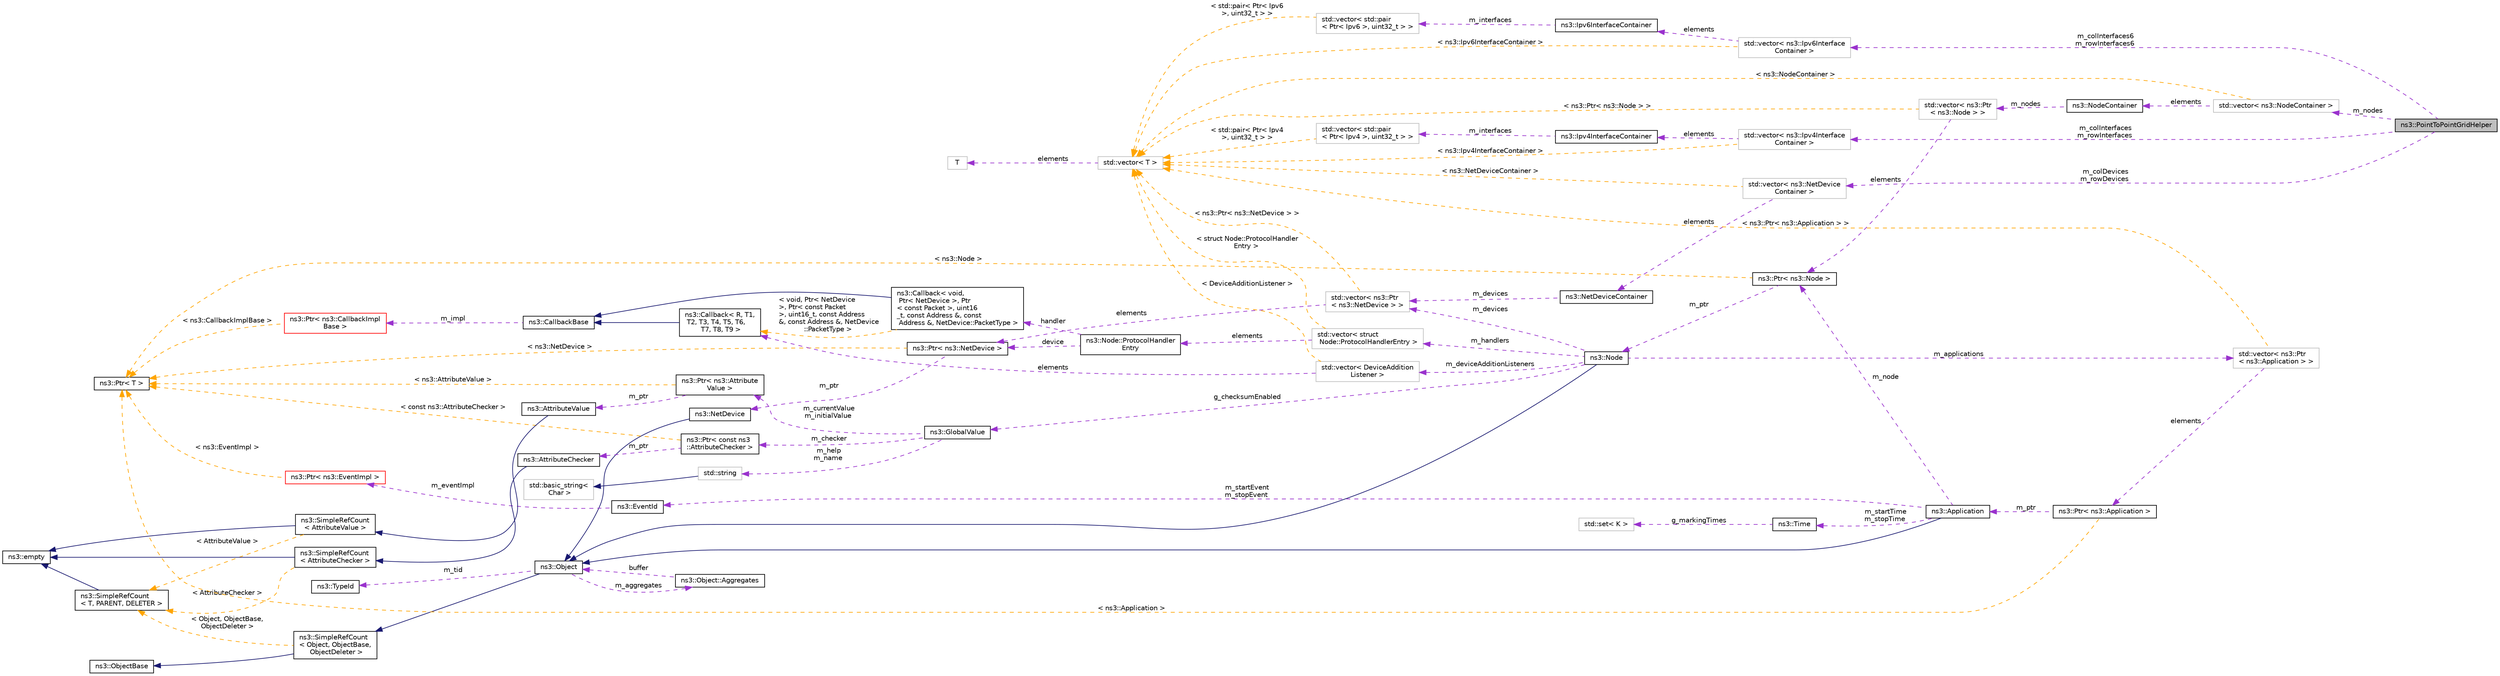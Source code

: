digraph "ns3::PointToPointGridHelper"
{
 // LATEX_PDF_SIZE
  edge [fontname="Helvetica",fontsize="10",labelfontname="Helvetica",labelfontsize="10"];
  node [fontname="Helvetica",fontsize="10",shape=record];
  rankdir="LR";
  Node1 [label="ns3::PointToPointGridHelper",height=0.2,width=0.4,color="black", fillcolor="grey75", style="filled", fontcolor="black",tooltip="A helper to make it easier to create a grid topology with p2p links."];
  Node2 -> Node1 [dir="back",color="darkorchid3",fontsize="10",style="dashed",label=" m_colDevices\nm_rowDevices" ,fontname="Helvetica"];
  Node2 [label="std::vector\< ns3::NetDevice\lContainer \>",height=0.2,width=0.4,color="grey75", fillcolor="white", style="filled",tooltip=" "];
  Node3 -> Node2 [dir="back",color="darkorchid3",fontsize="10",style="dashed",label=" elements" ,fontname="Helvetica"];
  Node3 [label="ns3::NetDeviceContainer",height=0.2,width=0.4,color="black", fillcolor="white", style="filled",URL="$classns3_1_1_net_device_container.html",tooltip="holds a vector of ns3::NetDevice pointers"];
  Node4 -> Node3 [dir="back",color="darkorchid3",fontsize="10",style="dashed",label=" m_devices" ,fontname="Helvetica"];
  Node4 [label="std::vector\< ns3::Ptr\l\< ns3::NetDevice \> \>",height=0.2,width=0.4,color="grey75", fillcolor="white", style="filled",tooltip=" "];
  Node5 -> Node4 [dir="back",color="darkorchid3",fontsize="10",style="dashed",label=" elements" ,fontname="Helvetica"];
  Node5 [label="ns3::Ptr\< ns3::NetDevice \>",height=0.2,width=0.4,color="black", fillcolor="white", style="filled",URL="$classns3_1_1_ptr.html",tooltip=" "];
  Node6 -> Node5 [dir="back",color="darkorchid3",fontsize="10",style="dashed",label=" m_ptr" ,fontname="Helvetica"];
  Node6 [label="ns3::NetDevice",height=0.2,width=0.4,color="black", fillcolor="white", style="filled",URL="$classns3_1_1_net_device.html",tooltip="Network layer to device interface."];
  Node7 -> Node6 [dir="back",color="midnightblue",fontsize="10",style="solid",fontname="Helvetica"];
  Node7 [label="ns3::Object",height=0.2,width=0.4,color="black", fillcolor="white", style="filled",URL="$classns3_1_1_object.html",tooltip="A base class which provides memory management and object aggregation."];
  Node8 -> Node7 [dir="back",color="midnightblue",fontsize="10",style="solid",fontname="Helvetica"];
  Node8 [label="ns3::SimpleRefCount\l\< Object, ObjectBase,\l ObjectDeleter \>",height=0.2,width=0.4,color="black", fillcolor="white", style="filled",URL="$classns3_1_1_simple_ref_count.html",tooltip=" "];
  Node9 -> Node8 [dir="back",color="midnightblue",fontsize="10",style="solid",fontname="Helvetica"];
  Node9 [label="ns3::ObjectBase",height=0.2,width=0.4,color="black", fillcolor="white", style="filled",URL="$classns3_1_1_object_base.html",tooltip="Anchor the ns-3 type and attribute system."];
  Node10 -> Node8 [dir="back",color="orange",fontsize="10",style="dashed",label=" \< Object, ObjectBase,\l ObjectDeleter \>" ,fontname="Helvetica"];
  Node10 [label="ns3::SimpleRefCount\l\< T, PARENT, DELETER \>",height=0.2,width=0.4,color="black", fillcolor="white", style="filled",URL="$classns3_1_1_simple_ref_count.html",tooltip="A template-based reference counting class."];
  Node11 -> Node10 [dir="back",color="midnightblue",fontsize="10",style="solid",fontname="Helvetica"];
  Node11 [label="ns3::empty",height=0.2,width=0.4,color="black", fillcolor="white", style="filled",URL="$classns3_1_1empty.html",tooltip="make Callback use a separate empty type"];
  Node12 -> Node7 [dir="back",color="darkorchid3",fontsize="10",style="dashed",label=" m_tid" ,fontname="Helvetica"];
  Node12 [label="ns3::TypeId",height=0.2,width=0.4,color="black", fillcolor="white", style="filled",URL="$classns3_1_1_type_id.html",tooltip="a unique identifier for an interface."];
  Node13 -> Node7 [dir="back",color="darkorchid3",fontsize="10",style="dashed",label=" m_aggregates" ,fontname="Helvetica"];
  Node13 [label="ns3::Object::Aggregates",height=0.2,width=0.4,color="black", fillcolor="white", style="filled",URL="$structns3_1_1_object_1_1_aggregates.html",tooltip="The list of Objects aggregated to this one."];
  Node7 -> Node13 [dir="back",color="darkorchid3",fontsize="10",style="dashed",label=" buffer" ,fontname="Helvetica"];
  Node14 -> Node5 [dir="back",color="orange",fontsize="10",style="dashed",label=" \< ns3::NetDevice \>" ,fontname="Helvetica"];
  Node14 [label="ns3::Ptr\< T \>",height=0.2,width=0.4,color="black", fillcolor="white", style="filled",URL="$classns3_1_1_ptr.html",tooltip="Smart pointer class similar to boost::intrusive_ptr."];
  Node15 -> Node4 [dir="back",color="orange",fontsize="10",style="dashed",label=" \< ns3::Ptr\< ns3::NetDevice \> \>" ,fontname="Helvetica"];
  Node15 [label="std::vector\< T \>",height=0.2,width=0.4,color="grey75", fillcolor="white", style="filled",tooltip=" "];
  Node16 -> Node15 [dir="back",color="darkorchid3",fontsize="10",style="dashed",label=" elements" ,fontname="Helvetica"];
  Node16 [label="T",height=0.2,width=0.4,color="grey75", fillcolor="white", style="filled",tooltip=" "];
  Node15 -> Node2 [dir="back",color="orange",fontsize="10",style="dashed",label=" \< ns3::NetDeviceContainer \>" ,fontname="Helvetica"];
  Node17 -> Node1 [dir="back",color="darkorchid3",fontsize="10",style="dashed",label=" m_colInterfaces\nm_rowInterfaces" ,fontname="Helvetica"];
  Node17 [label="std::vector\< ns3::Ipv4Interface\lContainer \>",height=0.2,width=0.4,color="grey75", fillcolor="white", style="filled",tooltip=" "];
  Node18 -> Node17 [dir="back",color="darkorchid3",fontsize="10",style="dashed",label=" elements" ,fontname="Helvetica"];
  Node18 [label="ns3::Ipv4InterfaceContainer",height=0.2,width=0.4,color="black", fillcolor="white", style="filled",URL="$classns3_1_1_ipv4_interface_container.html",tooltip="holds a vector of std::pair of Ptr<Ipv4> and interface index."];
  Node19 -> Node18 [dir="back",color="darkorchid3",fontsize="10",style="dashed",label=" m_interfaces" ,fontname="Helvetica"];
  Node19 [label="std::vector\< std::pair\l\< Ptr\< Ipv4 \>, uint32_t \> \>",height=0.2,width=0.4,color="grey75", fillcolor="white", style="filled",tooltip=" "];
  Node15 -> Node19 [dir="back",color="orange",fontsize="10",style="dashed",label=" \< std::pair\< Ptr\< Ipv4\l \>, uint32_t \> \>" ,fontname="Helvetica"];
  Node15 -> Node17 [dir="back",color="orange",fontsize="10",style="dashed",label=" \< ns3::Ipv4InterfaceContainer \>" ,fontname="Helvetica"];
  Node20 -> Node1 [dir="back",color="darkorchid3",fontsize="10",style="dashed",label=" m_nodes" ,fontname="Helvetica"];
  Node20 [label="std::vector\< ns3::NodeContainer \>",height=0.2,width=0.4,color="grey75", fillcolor="white", style="filled",tooltip=" "];
  Node21 -> Node20 [dir="back",color="darkorchid3",fontsize="10",style="dashed",label=" elements" ,fontname="Helvetica"];
  Node21 [label="ns3::NodeContainer",height=0.2,width=0.4,color="black", fillcolor="white", style="filled",URL="$classns3_1_1_node_container.html",tooltip="keep track of a set of node pointers."];
  Node22 -> Node21 [dir="back",color="darkorchid3",fontsize="10",style="dashed",label=" m_nodes" ,fontname="Helvetica"];
  Node22 [label="std::vector\< ns3::Ptr\l\< ns3::Node \> \>",height=0.2,width=0.4,color="grey75", fillcolor="white", style="filled",tooltip=" "];
  Node23 -> Node22 [dir="back",color="darkorchid3",fontsize="10",style="dashed",label=" elements" ,fontname="Helvetica"];
  Node23 [label="ns3::Ptr\< ns3::Node \>",height=0.2,width=0.4,color="black", fillcolor="white", style="filled",URL="$classns3_1_1_ptr.html",tooltip=" "];
  Node24 -> Node23 [dir="back",color="darkorchid3",fontsize="10",style="dashed",label=" m_ptr" ,fontname="Helvetica"];
  Node24 [label="ns3::Node",height=0.2,width=0.4,color="black", fillcolor="white", style="filled",URL="$classns3_1_1_node.html",tooltip="A network Node."];
  Node7 -> Node24 [dir="back",color="midnightblue",fontsize="10",style="solid",fontname="Helvetica"];
  Node25 -> Node24 [dir="back",color="darkorchid3",fontsize="10",style="dashed",label=" m_applications" ,fontname="Helvetica"];
  Node25 [label="std::vector\< ns3::Ptr\l\< ns3::Application \> \>",height=0.2,width=0.4,color="grey75", fillcolor="white", style="filled",tooltip=" "];
  Node26 -> Node25 [dir="back",color="darkorchid3",fontsize="10",style="dashed",label=" elements" ,fontname="Helvetica"];
  Node26 [label="ns3::Ptr\< ns3::Application \>",height=0.2,width=0.4,color="black", fillcolor="white", style="filled",URL="$classns3_1_1_ptr.html",tooltip=" "];
  Node27 -> Node26 [dir="back",color="darkorchid3",fontsize="10",style="dashed",label=" m_ptr" ,fontname="Helvetica"];
  Node27 [label="ns3::Application",height=0.2,width=0.4,color="black", fillcolor="white", style="filled",URL="$classns3_1_1_application.html",tooltip="The base class for all ns3 applications."];
  Node7 -> Node27 [dir="back",color="midnightblue",fontsize="10",style="solid",fontname="Helvetica"];
  Node28 -> Node27 [dir="back",color="darkorchid3",fontsize="10",style="dashed",label=" m_startEvent\nm_stopEvent" ,fontname="Helvetica"];
  Node28 [label="ns3::EventId",height=0.2,width=0.4,color="black", fillcolor="white", style="filled",URL="$classns3_1_1_event_id.html",tooltip="An identifier for simulation events."];
  Node29 -> Node28 [dir="back",color="darkorchid3",fontsize="10",style="dashed",label=" m_eventImpl" ,fontname="Helvetica"];
  Node29 [label="ns3::Ptr\< ns3::EventImpl \>",height=0.2,width=0.4,color="red", fillcolor="white", style="filled",URL="$classns3_1_1_ptr.html",tooltip=" "];
  Node14 -> Node29 [dir="back",color="orange",fontsize="10",style="dashed",label=" \< ns3::EventImpl \>" ,fontname="Helvetica"];
  Node23 -> Node27 [dir="back",color="darkorchid3",fontsize="10",style="dashed",label=" m_node" ,fontname="Helvetica"];
  Node32 -> Node27 [dir="back",color="darkorchid3",fontsize="10",style="dashed",label=" m_startTime\nm_stopTime" ,fontname="Helvetica"];
  Node32 [label="ns3::Time",height=0.2,width=0.4,color="black", fillcolor="white", style="filled",URL="$classns3_1_1_time.html",tooltip="Simulation virtual time values and global simulation resolution."];
  Node33 -> Node32 [dir="back",color="darkorchid3",fontsize="10",style="dashed",label=" g_markingTimes" ,fontname="Helvetica"];
  Node33 [label="std::set\< K \>",height=0.2,width=0.4,color="grey75", fillcolor="white", style="filled",tooltip=" "];
  Node14 -> Node26 [dir="back",color="orange",fontsize="10",style="dashed",label=" \< ns3::Application \>" ,fontname="Helvetica"];
  Node15 -> Node25 [dir="back",color="orange",fontsize="10",style="dashed",label=" \< ns3::Ptr\< ns3::Application \> \>" ,fontname="Helvetica"];
  Node4 -> Node24 [dir="back",color="darkorchid3",fontsize="10",style="dashed",label=" m_devices" ,fontname="Helvetica"];
  Node35 -> Node24 [dir="back",color="darkorchid3",fontsize="10",style="dashed",label=" g_checksumEnabled" ,fontname="Helvetica"];
  Node35 [label="ns3::GlobalValue",height=0.2,width=0.4,color="black", fillcolor="white", style="filled",URL="$classns3_1_1_global_value.html",tooltip="Hold a so-called 'global value'."];
  Node36 -> Node35 [dir="back",color="darkorchid3",fontsize="10",style="dashed",label=" m_currentValue\nm_initialValue" ,fontname="Helvetica"];
  Node36 [label="ns3::Ptr\< ns3::Attribute\lValue \>",height=0.2,width=0.4,color="black", fillcolor="white", style="filled",URL="$classns3_1_1_ptr.html",tooltip=" "];
  Node37 -> Node36 [dir="back",color="darkorchid3",fontsize="10",style="dashed",label=" m_ptr" ,fontname="Helvetica"];
  Node37 [label="ns3::AttributeValue",height=0.2,width=0.4,color="black", fillcolor="white", style="filled",URL="$classns3_1_1_attribute_value.html",tooltip="Hold a value for an Attribute."];
  Node38 -> Node37 [dir="back",color="midnightblue",fontsize="10",style="solid",fontname="Helvetica"];
  Node38 [label="ns3::SimpleRefCount\l\< AttributeValue \>",height=0.2,width=0.4,color="black", fillcolor="white", style="filled",URL="$classns3_1_1_simple_ref_count.html",tooltip=" "];
  Node11 -> Node38 [dir="back",color="midnightblue",fontsize="10",style="solid",fontname="Helvetica"];
  Node10 -> Node38 [dir="back",color="orange",fontsize="10",style="dashed",label=" \< AttributeValue \>" ,fontname="Helvetica"];
  Node14 -> Node36 [dir="back",color="orange",fontsize="10",style="dashed",label=" \< ns3::AttributeValue \>" ,fontname="Helvetica"];
  Node39 -> Node35 [dir="back",color="darkorchid3",fontsize="10",style="dashed",label=" m_help\nm_name" ,fontname="Helvetica"];
  Node39 [label="std::string",height=0.2,width=0.4,color="grey75", fillcolor="white", style="filled",tooltip=" "];
  Node40 -> Node39 [dir="back",color="midnightblue",fontsize="10",style="solid",fontname="Helvetica"];
  Node40 [label="std::basic_string\<\l Char \>",height=0.2,width=0.4,color="grey75", fillcolor="white", style="filled",tooltip=" "];
  Node41 -> Node35 [dir="back",color="darkorchid3",fontsize="10",style="dashed",label=" m_checker" ,fontname="Helvetica"];
  Node41 [label="ns3::Ptr\< const ns3\l::AttributeChecker \>",height=0.2,width=0.4,color="black", fillcolor="white", style="filled",URL="$classns3_1_1_ptr.html",tooltip=" "];
  Node42 -> Node41 [dir="back",color="darkorchid3",fontsize="10",style="dashed",label=" m_ptr" ,fontname="Helvetica"];
  Node42 [label="ns3::AttributeChecker",height=0.2,width=0.4,color="black", fillcolor="white", style="filled",URL="$classns3_1_1_attribute_checker.html",tooltip="Represent the type of an attribute."];
  Node43 -> Node42 [dir="back",color="midnightblue",fontsize="10",style="solid",fontname="Helvetica"];
  Node43 [label="ns3::SimpleRefCount\l\< AttributeChecker \>",height=0.2,width=0.4,color="black", fillcolor="white", style="filled",URL="$classns3_1_1_simple_ref_count.html",tooltip=" "];
  Node11 -> Node43 [dir="back",color="midnightblue",fontsize="10",style="solid",fontname="Helvetica"];
  Node10 -> Node43 [dir="back",color="orange",fontsize="10",style="dashed",label=" \< AttributeChecker \>" ,fontname="Helvetica"];
  Node14 -> Node41 [dir="back",color="orange",fontsize="10",style="dashed",label=" \< const ns3::AttributeChecker \>" ,fontname="Helvetica"];
  Node44 -> Node24 [dir="back",color="darkorchid3",fontsize="10",style="dashed",label=" m_handlers" ,fontname="Helvetica"];
  Node44 [label="std::vector\< struct\l Node::ProtocolHandlerEntry \>",height=0.2,width=0.4,color="grey75", fillcolor="white", style="filled",tooltip=" "];
  Node45 -> Node44 [dir="back",color="darkorchid3",fontsize="10",style="dashed",label=" elements" ,fontname="Helvetica"];
  Node45 [label="ns3::Node::ProtocolHandler\lEntry",height=0.2,width=0.4,color="black", fillcolor="white", style="filled",URL="$structns3_1_1_node_1_1_protocol_handler_entry.html",tooltip="Protocol handler entry."];
  Node46 -> Node45 [dir="back",color="darkorchid3",fontsize="10",style="dashed",label=" handler" ,fontname="Helvetica"];
  Node46 [label="ns3::Callback\< void,\l Ptr\< NetDevice \>, Ptr\l\< const Packet \>, uint16\l_t, const Address &, const\l Address &, NetDevice::PacketType \>",height=0.2,width=0.4,color="black", fillcolor="white", style="filled",URL="$classns3_1_1_callback.html",tooltip=" "];
  Node47 -> Node46 [dir="back",color="midnightblue",fontsize="10",style="solid",fontname="Helvetica"];
  Node47 [label="ns3::CallbackBase",height=0.2,width=0.4,color="black", fillcolor="white", style="filled",URL="$classns3_1_1_callback_base.html",tooltip="Base class for Callback class."];
  Node48 -> Node47 [dir="back",color="darkorchid3",fontsize="10",style="dashed",label=" m_impl" ,fontname="Helvetica"];
  Node48 [label="ns3::Ptr\< ns3::CallbackImpl\lBase \>",height=0.2,width=0.4,color="red", fillcolor="white", style="filled",URL="$classns3_1_1_ptr.html",tooltip=" "];
  Node14 -> Node48 [dir="back",color="orange",fontsize="10",style="dashed",label=" \< ns3::CallbackImplBase \>" ,fontname="Helvetica"];
  Node51 -> Node46 [dir="back",color="orange",fontsize="10",style="dashed",label=" \< void, Ptr\< NetDevice\l \>, Ptr\< const Packet\l \>, uint16_t, const Address\l &, const Address &, NetDevice\l::PacketType \>" ,fontname="Helvetica"];
  Node51 [label="ns3::Callback\< R, T1,\l T2, T3, T4, T5, T6,\l T7, T8, T9 \>",height=0.2,width=0.4,color="black", fillcolor="white", style="filled",URL="$classns3_1_1_callback.html",tooltip="Callback template class."];
  Node47 -> Node51 [dir="back",color="midnightblue",fontsize="10",style="solid",fontname="Helvetica"];
  Node5 -> Node45 [dir="back",color="darkorchid3",fontsize="10",style="dashed",label=" device" ,fontname="Helvetica"];
  Node15 -> Node44 [dir="back",color="orange",fontsize="10",style="dashed",label=" \< struct Node::ProtocolHandler\lEntry \>" ,fontname="Helvetica"];
  Node52 -> Node24 [dir="back",color="darkorchid3",fontsize="10",style="dashed",label=" m_deviceAdditionListeners" ,fontname="Helvetica"];
  Node52 [label="std::vector\< DeviceAddition\lListener \>",height=0.2,width=0.4,color="grey75", fillcolor="white", style="filled",tooltip=" "];
  Node51 -> Node52 [dir="back",color="darkorchid3",fontsize="10",style="dashed",label=" elements" ,fontname="Helvetica"];
  Node15 -> Node52 [dir="back",color="orange",fontsize="10",style="dashed",label=" \< DeviceAdditionListener \>" ,fontname="Helvetica"];
  Node14 -> Node23 [dir="back",color="orange",fontsize="10",style="dashed",label=" \< ns3::Node \>" ,fontname="Helvetica"];
  Node15 -> Node22 [dir="back",color="orange",fontsize="10",style="dashed",label=" \< ns3::Ptr\< ns3::Node \> \>" ,fontname="Helvetica"];
  Node15 -> Node20 [dir="back",color="orange",fontsize="10",style="dashed",label=" \< ns3::NodeContainer \>" ,fontname="Helvetica"];
  Node53 -> Node1 [dir="back",color="darkorchid3",fontsize="10",style="dashed",label=" m_colInterfaces6\nm_rowInterfaces6" ,fontname="Helvetica"];
  Node53 [label="std::vector\< ns3::Ipv6Interface\lContainer \>",height=0.2,width=0.4,color="grey75", fillcolor="white", style="filled",tooltip=" "];
  Node54 -> Node53 [dir="back",color="darkorchid3",fontsize="10",style="dashed",label=" elements" ,fontname="Helvetica"];
  Node54 [label="ns3::Ipv6InterfaceContainer",height=0.2,width=0.4,color="black", fillcolor="white", style="filled",URL="$classns3_1_1_ipv6_interface_container.html",tooltip="Keep track of a set of IPv6 interfaces."];
  Node55 -> Node54 [dir="back",color="darkorchid3",fontsize="10",style="dashed",label=" m_interfaces" ,fontname="Helvetica"];
  Node55 [label="std::vector\< std::pair\l\< Ptr\< Ipv6 \>, uint32_t \> \>",height=0.2,width=0.4,color="grey75", fillcolor="white", style="filled",tooltip=" "];
  Node15 -> Node55 [dir="back",color="orange",fontsize="10",style="dashed",label=" \< std::pair\< Ptr\< Ipv6\l \>, uint32_t \> \>" ,fontname="Helvetica"];
  Node15 -> Node53 [dir="back",color="orange",fontsize="10",style="dashed",label=" \< ns3::Ipv6InterfaceContainer \>" ,fontname="Helvetica"];
}
